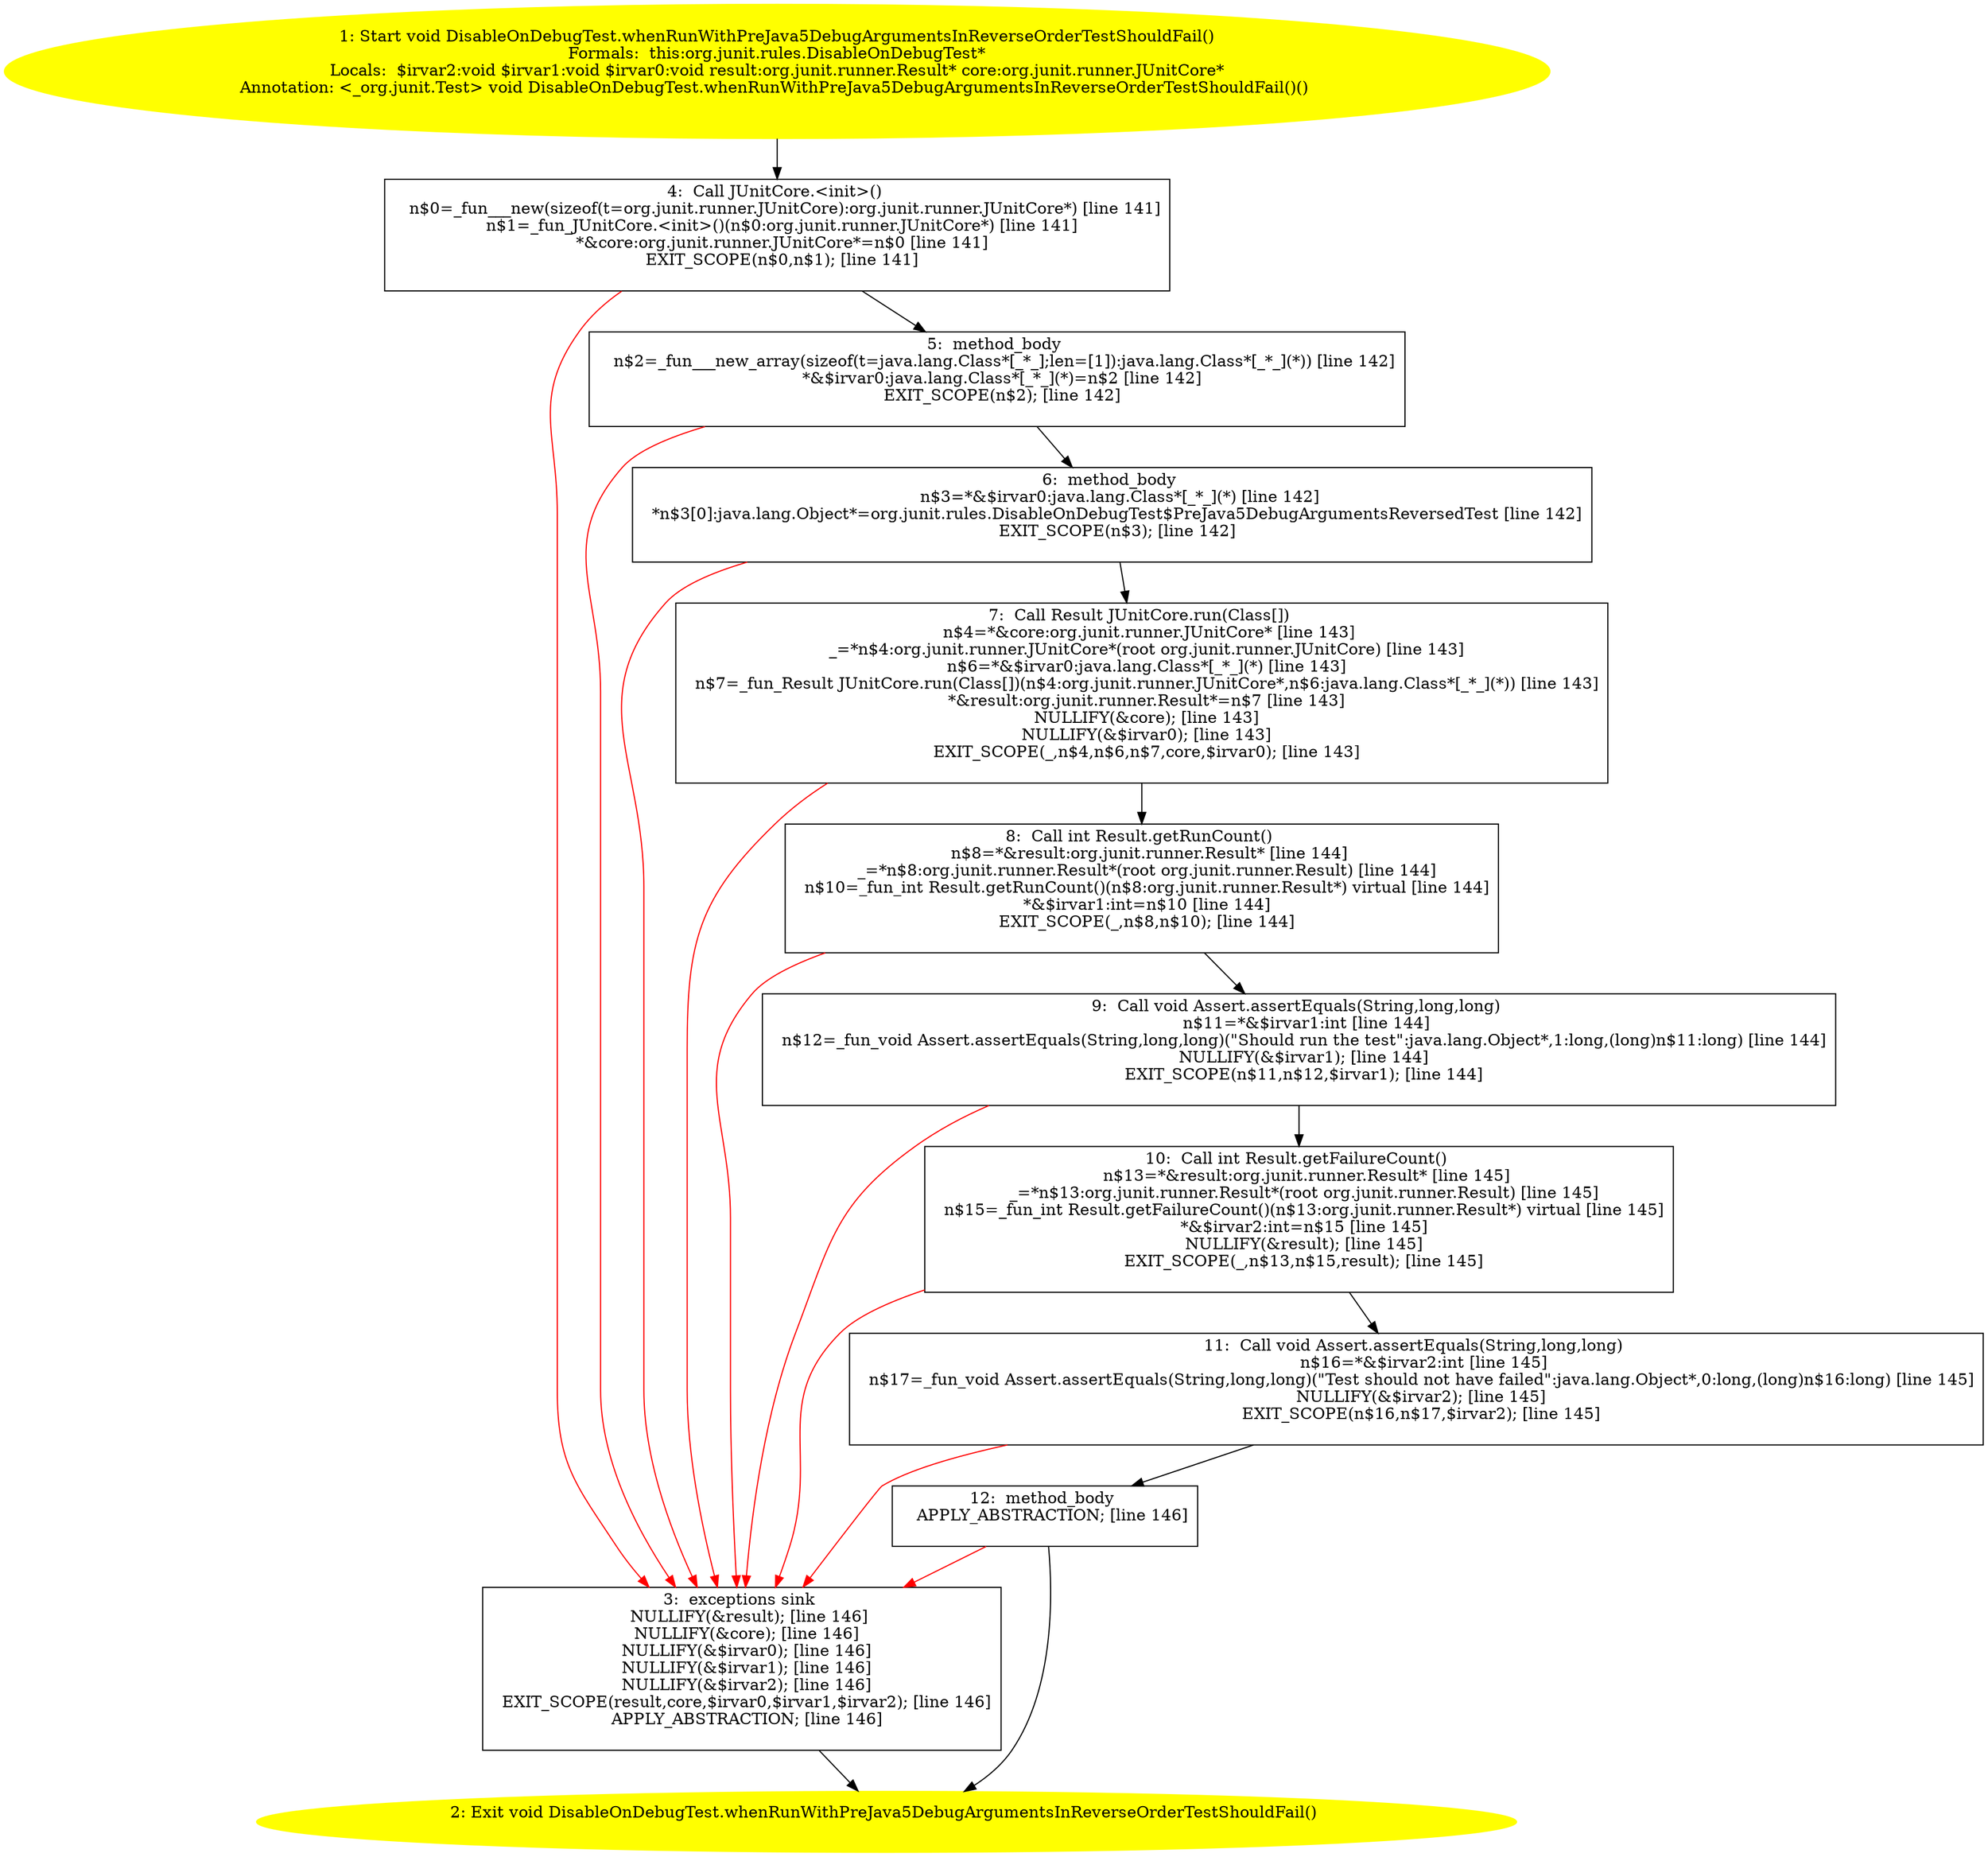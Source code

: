 /* @generated */
digraph cfg {
"org.junit.rules.DisableOnDebugTest.whenRunWithPreJava5DebugArgumentsInReverseOrderTestShouldFail():v.60e008b38ebe5ce2189152bfca779df6_1" [label="1: Start void DisableOnDebugTest.whenRunWithPreJava5DebugArgumentsInReverseOrderTestShouldFail()\nFormals:  this:org.junit.rules.DisableOnDebugTest*\nLocals:  $irvar2:void $irvar1:void $irvar0:void result:org.junit.runner.Result* core:org.junit.runner.JUnitCore*\nAnnotation: <_org.junit.Test> void DisableOnDebugTest.whenRunWithPreJava5DebugArgumentsInReverseOrderTestShouldFail()() \n  " color=yellow style=filled]
	

	 "org.junit.rules.DisableOnDebugTest.whenRunWithPreJava5DebugArgumentsInReverseOrderTestShouldFail():v.60e008b38ebe5ce2189152bfca779df6_1" -> "org.junit.rules.DisableOnDebugTest.whenRunWithPreJava5DebugArgumentsInReverseOrderTestShouldFail():v.60e008b38ebe5ce2189152bfca779df6_4" ;
"org.junit.rules.DisableOnDebugTest.whenRunWithPreJava5DebugArgumentsInReverseOrderTestShouldFail():v.60e008b38ebe5ce2189152bfca779df6_2" [label="2: Exit void DisableOnDebugTest.whenRunWithPreJava5DebugArgumentsInReverseOrderTestShouldFail() \n  " color=yellow style=filled]
	

"org.junit.rules.DisableOnDebugTest.whenRunWithPreJava5DebugArgumentsInReverseOrderTestShouldFail():v.60e008b38ebe5ce2189152bfca779df6_3" [label="3:  exceptions sink \n   NULLIFY(&result); [line 146]\n  NULLIFY(&core); [line 146]\n  NULLIFY(&$irvar0); [line 146]\n  NULLIFY(&$irvar1); [line 146]\n  NULLIFY(&$irvar2); [line 146]\n  EXIT_SCOPE(result,core,$irvar0,$irvar1,$irvar2); [line 146]\n  APPLY_ABSTRACTION; [line 146]\n " shape="box"]
	

	 "org.junit.rules.DisableOnDebugTest.whenRunWithPreJava5DebugArgumentsInReverseOrderTestShouldFail():v.60e008b38ebe5ce2189152bfca779df6_3" -> "org.junit.rules.DisableOnDebugTest.whenRunWithPreJava5DebugArgumentsInReverseOrderTestShouldFail():v.60e008b38ebe5ce2189152bfca779df6_2" ;
"org.junit.rules.DisableOnDebugTest.whenRunWithPreJava5DebugArgumentsInReverseOrderTestShouldFail():v.60e008b38ebe5ce2189152bfca779df6_4" [label="4:  Call JUnitCore.<init>() \n   n$0=_fun___new(sizeof(t=org.junit.runner.JUnitCore):org.junit.runner.JUnitCore*) [line 141]\n  n$1=_fun_JUnitCore.<init>()(n$0:org.junit.runner.JUnitCore*) [line 141]\n  *&core:org.junit.runner.JUnitCore*=n$0 [line 141]\n  EXIT_SCOPE(n$0,n$1); [line 141]\n " shape="box"]
	

	 "org.junit.rules.DisableOnDebugTest.whenRunWithPreJava5DebugArgumentsInReverseOrderTestShouldFail():v.60e008b38ebe5ce2189152bfca779df6_4" -> "org.junit.rules.DisableOnDebugTest.whenRunWithPreJava5DebugArgumentsInReverseOrderTestShouldFail():v.60e008b38ebe5ce2189152bfca779df6_5" ;
	 "org.junit.rules.DisableOnDebugTest.whenRunWithPreJava5DebugArgumentsInReverseOrderTestShouldFail():v.60e008b38ebe5ce2189152bfca779df6_4" -> "org.junit.rules.DisableOnDebugTest.whenRunWithPreJava5DebugArgumentsInReverseOrderTestShouldFail():v.60e008b38ebe5ce2189152bfca779df6_3" [color="red" ];
"org.junit.rules.DisableOnDebugTest.whenRunWithPreJava5DebugArgumentsInReverseOrderTestShouldFail():v.60e008b38ebe5ce2189152bfca779df6_5" [label="5:  method_body \n   n$2=_fun___new_array(sizeof(t=java.lang.Class*[_*_];len=[1]):java.lang.Class*[_*_](*)) [line 142]\n  *&$irvar0:java.lang.Class*[_*_](*)=n$2 [line 142]\n  EXIT_SCOPE(n$2); [line 142]\n " shape="box"]
	

	 "org.junit.rules.DisableOnDebugTest.whenRunWithPreJava5DebugArgumentsInReverseOrderTestShouldFail():v.60e008b38ebe5ce2189152bfca779df6_5" -> "org.junit.rules.DisableOnDebugTest.whenRunWithPreJava5DebugArgumentsInReverseOrderTestShouldFail():v.60e008b38ebe5ce2189152bfca779df6_6" ;
	 "org.junit.rules.DisableOnDebugTest.whenRunWithPreJava5DebugArgumentsInReverseOrderTestShouldFail():v.60e008b38ebe5ce2189152bfca779df6_5" -> "org.junit.rules.DisableOnDebugTest.whenRunWithPreJava5DebugArgumentsInReverseOrderTestShouldFail():v.60e008b38ebe5ce2189152bfca779df6_3" [color="red" ];
"org.junit.rules.DisableOnDebugTest.whenRunWithPreJava5DebugArgumentsInReverseOrderTestShouldFail():v.60e008b38ebe5ce2189152bfca779df6_6" [label="6:  method_body \n   n$3=*&$irvar0:java.lang.Class*[_*_](*) [line 142]\n  *n$3[0]:java.lang.Object*=org.junit.rules.DisableOnDebugTest$PreJava5DebugArgumentsReversedTest [line 142]\n  EXIT_SCOPE(n$3); [line 142]\n " shape="box"]
	

	 "org.junit.rules.DisableOnDebugTest.whenRunWithPreJava5DebugArgumentsInReverseOrderTestShouldFail():v.60e008b38ebe5ce2189152bfca779df6_6" -> "org.junit.rules.DisableOnDebugTest.whenRunWithPreJava5DebugArgumentsInReverseOrderTestShouldFail():v.60e008b38ebe5ce2189152bfca779df6_7" ;
	 "org.junit.rules.DisableOnDebugTest.whenRunWithPreJava5DebugArgumentsInReverseOrderTestShouldFail():v.60e008b38ebe5ce2189152bfca779df6_6" -> "org.junit.rules.DisableOnDebugTest.whenRunWithPreJava5DebugArgumentsInReverseOrderTestShouldFail():v.60e008b38ebe5ce2189152bfca779df6_3" [color="red" ];
"org.junit.rules.DisableOnDebugTest.whenRunWithPreJava5DebugArgumentsInReverseOrderTestShouldFail():v.60e008b38ebe5ce2189152bfca779df6_7" [label="7:  Call Result JUnitCore.run(Class[]) \n   n$4=*&core:org.junit.runner.JUnitCore* [line 143]\n  _=*n$4:org.junit.runner.JUnitCore*(root org.junit.runner.JUnitCore) [line 143]\n  n$6=*&$irvar0:java.lang.Class*[_*_](*) [line 143]\n  n$7=_fun_Result JUnitCore.run(Class[])(n$4:org.junit.runner.JUnitCore*,n$6:java.lang.Class*[_*_](*)) [line 143]\n  *&result:org.junit.runner.Result*=n$7 [line 143]\n  NULLIFY(&core); [line 143]\n  NULLIFY(&$irvar0); [line 143]\n  EXIT_SCOPE(_,n$4,n$6,n$7,core,$irvar0); [line 143]\n " shape="box"]
	

	 "org.junit.rules.DisableOnDebugTest.whenRunWithPreJava5DebugArgumentsInReverseOrderTestShouldFail():v.60e008b38ebe5ce2189152bfca779df6_7" -> "org.junit.rules.DisableOnDebugTest.whenRunWithPreJava5DebugArgumentsInReverseOrderTestShouldFail():v.60e008b38ebe5ce2189152bfca779df6_8" ;
	 "org.junit.rules.DisableOnDebugTest.whenRunWithPreJava5DebugArgumentsInReverseOrderTestShouldFail():v.60e008b38ebe5ce2189152bfca779df6_7" -> "org.junit.rules.DisableOnDebugTest.whenRunWithPreJava5DebugArgumentsInReverseOrderTestShouldFail():v.60e008b38ebe5ce2189152bfca779df6_3" [color="red" ];
"org.junit.rules.DisableOnDebugTest.whenRunWithPreJava5DebugArgumentsInReverseOrderTestShouldFail():v.60e008b38ebe5ce2189152bfca779df6_8" [label="8:  Call int Result.getRunCount() \n   n$8=*&result:org.junit.runner.Result* [line 144]\n  _=*n$8:org.junit.runner.Result*(root org.junit.runner.Result) [line 144]\n  n$10=_fun_int Result.getRunCount()(n$8:org.junit.runner.Result*) virtual [line 144]\n  *&$irvar1:int=n$10 [line 144]\n  EXIT_SCOPE(_,n$8,n$10); [line 144]\n " shape="box"]
	

	 "org.junit.rules.DisableOnDebugTest.whenRunWithPreJava5DebugArgumentsInReverseOrderTestShouldFail():v.60e008b38ebe5ce2189152bfca779df6_8" -> "org.junit.rules.DisableOnDebugTest.whenRunWithPreJava5DebugArgumentsInReverseOrderTestShouldFail():v.60e008b38ebe5ce2189152bfca779df6_9" ;
	 "org.junit.rules.DisableOnDebugTest.whenRunWithPreJava5DebugArgumentsInReverseOrderTestShouldFail():v.60e008b38ebe5ce2189152bfca779df6_8" -> "org.junit.rules.DisableOnDebugTest.whenRunWithPreJava5DebugArgumentsInReverseOrderTestShouldFail():v.60e008b38ebe5ce2189152bfca779df6_3" [color="red" ];
"org.junit.rules.DisableOnDebugTest.whenRunWithPreJava5DebugArgumentsInReverseOrderTestShouldFail():v.60e008b38ebe5ce2189152bfca779df6_9" [label="9:  Call void Assert.assertEquals(String,long,long) \n   n$11=*&$irvar1:int [line 144]\n  n$12=_fun_void Assert.assertEquals(String,long,long)(\"Should run the test\":java.lang.Object*,1:long,(long)n$11:long) [line 144]\n  NULLIFY(&$irvar1); [line 144]\n  EXIT_SCOPE(n$11,n$12,$irvar1); [line 144]\n " shape="box"]
	

	 "org.junit.rules.DisableOnDebugTest.whenRunWithPreJava5DebugArgumentsInReverseOrderTestShouldFail():v.60e008b38ebe5ce2189152bfca779df6_9" -> "org.junit.rules.DisableOnDebugTest.whenRunWithPreJava5DebugArgumentsInReverseOrderTestShouldFail():v.60e008b38ebe5ce2189152bfca779df6_10" ;
	 "org.junit.rules.DisableOnDebugTest.whenRunWithPreJava5DebugArgumentsInReverseOrderTestShouldFail():v.60e008b38ebe5ce2189152bfca779df6_9" -> "org.junit.rules.DisableOnDebugTest.whenRunWithPreJava5DebugArgumentsInReverseOrderTestShouldFail():v.60e008b38ebe5ce2189152bfca779df6_3" [color="red" ];
"org.junit.rules.DisableOnDebugTest.whenRunWithPreJava5DebugArgumentsInReverseOrderTestShouldFail():v.60e008b38ebe5ce2189152bfca779df6_10" [label="10:  Call int Result.getFailureCount() \n   n$13=*&result:org.junit.runner.Result* [line 145]\n  _=*n$13:org.junit.runner.Result*(root org.junit.runner.Result) [line 145]\n  n$15=_fun_int Result.getFailureCount()(n$13:org.junit.runner.Result*) virtual [line 145]\n  *&$irvar2:int=n$15 [line 145]\n  NULLIFY(&result); [line 145]\n  EXIT_SCOPE(_,n$13,n$15,result); [line 145]\n " shape="box"]
	

	 "org.junit.rules.DisableOnDebugTest.whenRunWithPreJava5DebugArgumentsInReverseOrderTestShouldFail():v.60e008b38ebe5ce2189152bfca779df6_10" -> "org.junit.rules.DisableOnDebugTest.whenRunWithPreJava5DebugArgumentsInReverseOrderTestShouldFail():v.60e008b38ebe5ce2189152bfca779df6_11" ;
	 "org.junit.rules.DisableOnDebugTest.whenRunWithPreJava5DebugArgumentsInReverseOrderTestShouldFail():v.60e008b38ebe5ce2189152bfca779df6_10" -> "org.junit.rules.DisableOnDebugTest.whenRunWithPreJava5DebugArgumentsInReverseOrderTestShouldFail():v.60e008b38ebe5ce2189152bfca779df6_3" [color="red" ];
"org.junit.rules.DisableOnDebugTest.whenRunWithPreJava5DebugArgumentsInReverseOrderTestShouldFail():v.60e008b38ebe5ce2189152bfca779df6_11" [label="11:  Call void Assert.assertEquals(String,long,long) \n   n$16=*&$irvar2:int [line 145]\n  n$17=_fun_void Assert.assertEquals(String,long,long)(\"Test should not have failed\":java.lang.Object*,0:long,(long)n$16:long) [line 145]\n  NULLIFY(&$irvar2); [line 145]\n  EXIT_SCOPE(n$16,n$17,$irvar2); [line 145]\n " shape="box"]
	

	 "org.junit.rules.DisableOnDebugTest.whenRunWithPreJava5DebugArgumentsInReverseOrderTestShouldFail():v.60e008b38ebe5ce2189152bfca779df6_11" -> "org.junit.rules.DisableOnDebugTest.whenRunWithPreJava5DebugArgumentsInReverseOrderTestShouldFail():v.60e008b38ebe5ce2189152bfca779df6_12" ;
	 "org.junit.rules.DisableOnDebugTest.whenRunWithPreJava5DebugArgumentsInReverseOrderTestShouldFail():v.60e008b38ebe5ce2189152bfca779df6_11" -> "org.junit.rules.DisableOnDebugTest.whenRunWithPreJava5DebugArgumentsInReverseOrderTestShouldFail():v.60e008b38ebe5ce2189152bfca779df6_3" [color="red" ];
"org.junit.rules.DisableOnDebugTest.whenRunWithPreJava5DebugArgumentsInReverseOrderTestShouldFail():v.60e008b38ebe5ce2189152bfca779df6_12" [label="12:  method_body \n   APPLY_ABSTRACTION; [line 146]\n " shape="box"]
	

	 "org.junit.rules.DisableOnDebugTest.whenRunWithPreJava5DebugArgumentsInReverseOrderTestShouldFail():v.60e008b38ebe5ce2189152bfca779df6_12" -> "org.junit.rules.DisableOnDebugTest.whenRunWithPreJava5DebugArgumentsInReverseOrderTestShouldFail():v.60e008b38ebe5ce2189152bfca779df6_2" ;
	 "org.junit.rules.DisableOnDebugTest.whenRunWithPreJava5DebugArgumentsInReverseOrderTestShouldFail():v.60e008b38ebe5ce2189152bfca779df6_12" -> "org.junit.rules.DisableOnDebugTest.whenRunWithPreJava5DebugArgumentsInReverseOrderTestShouldFail():v.60e008b38ebe5ce2189152bfca779df6_3" [color="red" ];
}
